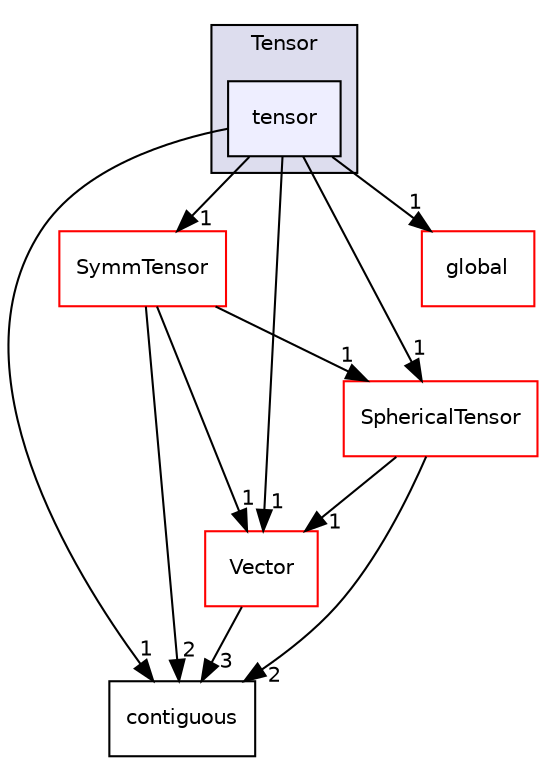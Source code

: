 digraph "src/OpenFOAM/primitives/Tensor/tensor" {
  bgcolor=transparent;
  compound=true
  node [ fontsize="10", fontname="Helvetica"];
  edge [ labelfontsize="10", labelfontname="Helvetica"];
  subgraph clusterdir_15da0e2a135f43ffeb4645c968ce8ac7 {
    graph [ bgcolor="#ddddee", pencolor="black", label="Tensor" fontname="Helvetica", fontsize="10", URL="dir_15da0e2a135f43ffeb4645c968ce8ac7.html"]
  dir_c0cff3d62001c560c873cec26c34e50d [shape=box, label="tensor", style="filled", fillcolor="#eeeeff", pencolor="black", URL="dir_c0cff3d62001c560c873cec26c34e50d.html"];
  }
  dir_6ef5fbba1c02603637a533e2f686aa62 [shape=box label="Vector" color="red" URL="dir_6ef5fbba1c02603637a533e2f686aa62.html"];
  dir_8583492183f4d27c76555f8f333dd07b [shape=box label="global" color="red" URL="dir_8583492183f4d27c76555f8f333dd07b.html"];
  dir_b065e1a4bed1b058c87ac57271f42191 [shape=box label="SphericalTensor" color="red" URL="dir_b065e1a4bed1b058c87ac57271f42191.html"];
  dir_1b29830830533868fb04f0e807b2ad78 [shape=box label="contiguous" URL="dir_1b29830830533868fb04f0e807b2ad78.html"];
  dir_1dd80385453c5b0e9d626c2fdc4e90dc [shape=box label="SymmTensor" color="red" URL="dir_1dd80385453c5b0e9d626c2fdc4e90dc.html"];
  dir_6ef5fbba1c02603637a533e2f686aa62->dir_1b29830830533868fb04f0e807b2ad78 [headlabel="3", labeldistance=1.5 headhref="dir_002408_002325.html"];
  dir_b065e1a4bed1b058c87ac57271f42191->dir_6ef5fbba1c02603637a533e2f686aa62 [headlabel="1", labeldistance=1.5 headhref="dir_002378_002408.html"];
  dir_b065e1a4bed1b058c87ac57271f42191->dir_1b29830830533868fb04f0e807b2ad78 [headlabel="2", labeldistance=1.5 headhref="dir_002378_002325.html"];
  dir_c0cff3d62001c560c873cec26c34e50d->dir_6ef5fbba1c02603637a533e2f686aa62 [headlabel="1", labeldistance=1.5 headhref="dir_002402_002408.html"];
  dir_c0cff3d62001c560c873cec26c34e50d->dir_8583492183f4d27c76555f8f333dd07b [headlabel="1", labeldistance=1.5 headhref="dir_002402_002091.html"];
  dir_c0cff3d62001c560c873cec26c34e50d->dir_b065e1a4bed1b058c87ac57271f42191 [headlabel="1", labeldistance=1.5 headhref="dir_002402_002378.html"];
  dir_c0cff3d62001c560c873cec26c34e50d->dir_1b29830830533868fb04f0e807b2ad78 [headlabel="1", labeldistance=1.5 headhref="dir_002402_002325.html"];
  dir_c0cff3d62001c560c873cec26c34e50d->dir_1dd80385453c5b0e9d626c2fdc4e90dc [headlabel="1", labeldistance=1.5 headhref="dir_002402_002393.html"];
  dir_1dd80385453c5b0e9d626c2fdc4e90dc->dir_6ef5fbba1c02603637a533e2f686aa62 [headlabel="1", labeldistance=1.5 headhref="dir_002393_002408.html"];
  dir_1dd80385453c5b0e9d626c2fdc4e90dc->dir_b065e1a4bed1b058c87ac57271f42191 [headlabel="1", labeldistance=1.5 headhref="dir_002393_002378.html"];
  dir_1dd80385453c5b0e9d626c2fdc4e90dc->dir_1b29830830533868fb04f0e807b2ad78 [headlabel="2", labeldistance=1.5 headhref="dir_002393_002325.html"];
}
